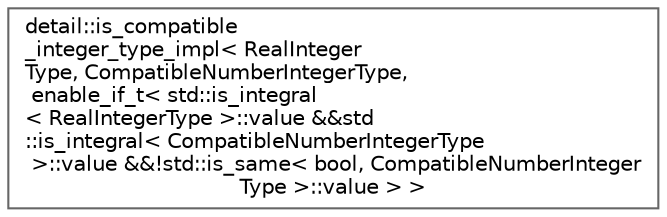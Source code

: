 digraph "Graphical Class Hierarchy"
{
 // LATEX_PDF_SIZE
  bgcolor="transparent";
  edge [fontname=Helvetica,fontsize=10,labelfontname=Helvetica,labelfontsize=10];
  node [fontname=Helvetica,fontsize=10,shape=box,height=0.2,width=0.4];
  rankdir="LR";
  Node0 [id="Node000000",label="detail::is_compatible\l_integer_type_impl\< RealInteger\lType, CompatibleNumberIntegerType,\l enable_if_t\< std::is_integral\l\< RealIntegerType \>::value &&std\l::is_integral\< CompatibleNumberIntegerType\l \>::value &&!std::is_same\< bool, CompatibleNumberInteger\lType \>::value \> \>",height=0.2,width=0.4,color="grey40", fillcolor="white", style="filled",URL="$structdetail_1_1is__compatible__integer__type__impl_3_01RealIntegerType_00_01CompatibleNumberInt5b484fcfc2d1ae63b1211da72eabe33b.html",tooltip=" "];
}
